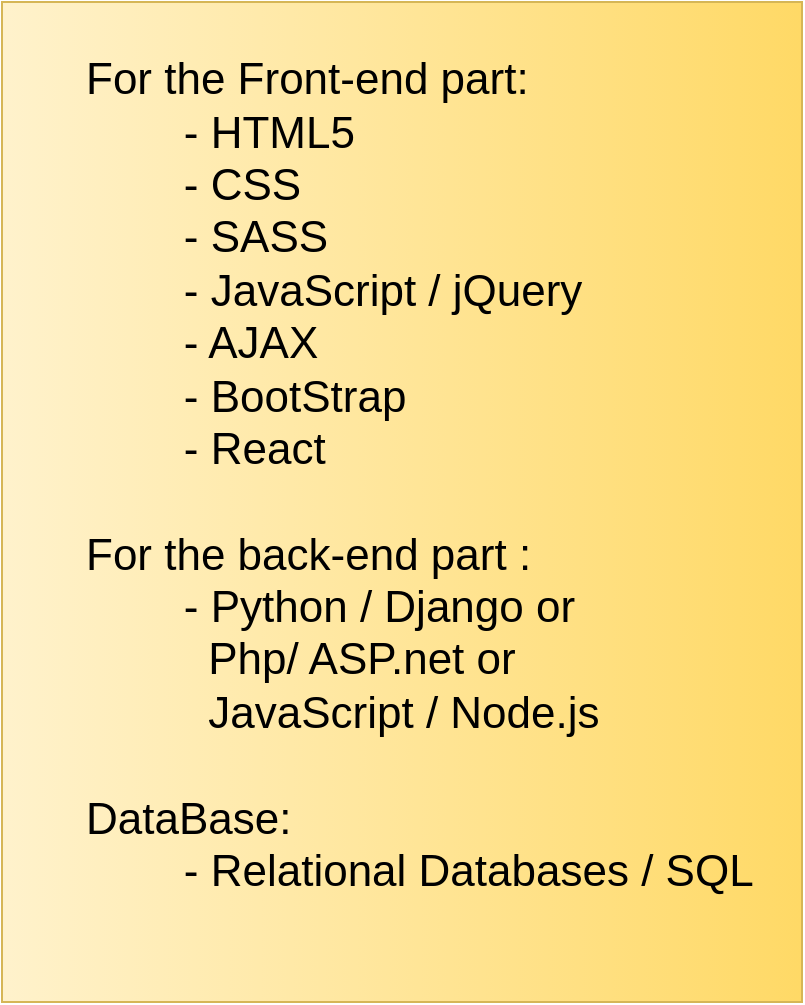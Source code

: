 <mxfile version="13.9.9" type="device"><diagram id="8FpOfNJNNETzQEk480Sh" name="Page-1"><mxGraphModel dx="236" dy="626" grid="1" gridSize="10" guides="1" tooltips="1" connect="1" arrows="1" fold="1" page="1" pageScale="1" pageWidth="850" pageHeight="1100" math="0" shadow="0"><root><mxCell id="0"/><mxCell id="1" parent="0"/><mxCell id="tLW251tCUSawYCoRtELW-1" value="&lt;blockquote style=&quot;margin: 0 0 0 40px ; border: none ; padding: 0px&quot;&gt;&lt;br&gt;For the Front-end part:&lt;br&gt;&lt;span style=&quot;white-space: pre&quot;&gt;&#9;&lt;/span&gt;- HTML5&lt;br&gt;&lt;span style=&quot;white-space: pre&quot;&gt;&#9;&lt;/span&gt;- CSS&amp;nbsp;&lt;br&gt;&lt;span style=&quot;white-space: pre&quot;&gt;&#9;&lt;/span&gt;- SASS&lt;br&gt;&lt;span style=&quot;white-space: pre&quot;&gt;&#9;&lt;/span&gt;- JavaScript / jQuery&lt;br&gt;&lt;span style=&quot;white-space: pre&quot;&gt;&#9;&lt;/span&gt;- AJAX&lt;br&gt;&lt;span style=&quot;white-space: pre&quot;&gt;&#9;&lt;/span&gt;- BootStrap&lt;br&gt;&lt;span style=&quot;white-space: pre&quot;&gt;&#9;&lt;/span&gt;- React &lt;/blockquote&gt;&lt;br&gt;&lt;blockquote style=&quot;margin: 0 0 0 40px ; border: none ; padding: 0px&quot;&gt;For the back-end part :&lt;br&gt;&lt;span style=&quot;white-space: pre&quot;&gt;&#9;&lt;/span&gt;- Python / Django or&amp;nbsp;&lt;/blockquote&gt;&lt;blockquote style=&quot;margin: 0 0 0 40px ; border: none ; padding: 0px&quot;&gt;&lt;span style=&quot;white-space: pre&quot;&gt;&#9;&lt;/span&gt;&amp;nbsp; Php/ ASP.net or&amp;nbsp;&lt;/blockquote&gt;&lt;blockquote style=&quot;margin: 0 0 0 40px ; border: none ; padding: 0px&quot;&gt;&lt;span style=&quot;white-space: pre&quot;&gt;&#9;&lt;/span&gt;&amp;nbsp; JavaScript / Node.js&lt;/blockquote&gt;&lt;br&gt;&lt;blockquote style=&quot;margin: 0 0 0 40px ; border: none ; padding: 0px&quot;&gt;DataBase:&lt;br&gt;&lt;span style=&quot;white-space: pre&quot;&gt;&#9;&lt;/span&gt;- Relational Databases / SQL&amp;nbsp;&amp;nbsp;&lt;/blockquote&gt;&lt;br&gt;&lt;span style=&quot;white-space: pre&quot;&gt;&#9;&lt;/span&gt;" style="text;html=1;align=left;verticalAlign=middle;resizable=0;points=[];autosize=1;strokeColor=#d6b656;fillColor=#fff2cc;fontSize=22;gradientColor=#ffd966;gradientDirection=east;shadow=0;" vertex="1" parent="1"><mxGeometry x="1170" y="490" width="400" height="500" as="geometry"/></mxCell></root></mxGraphModel></diagram></mxfile>